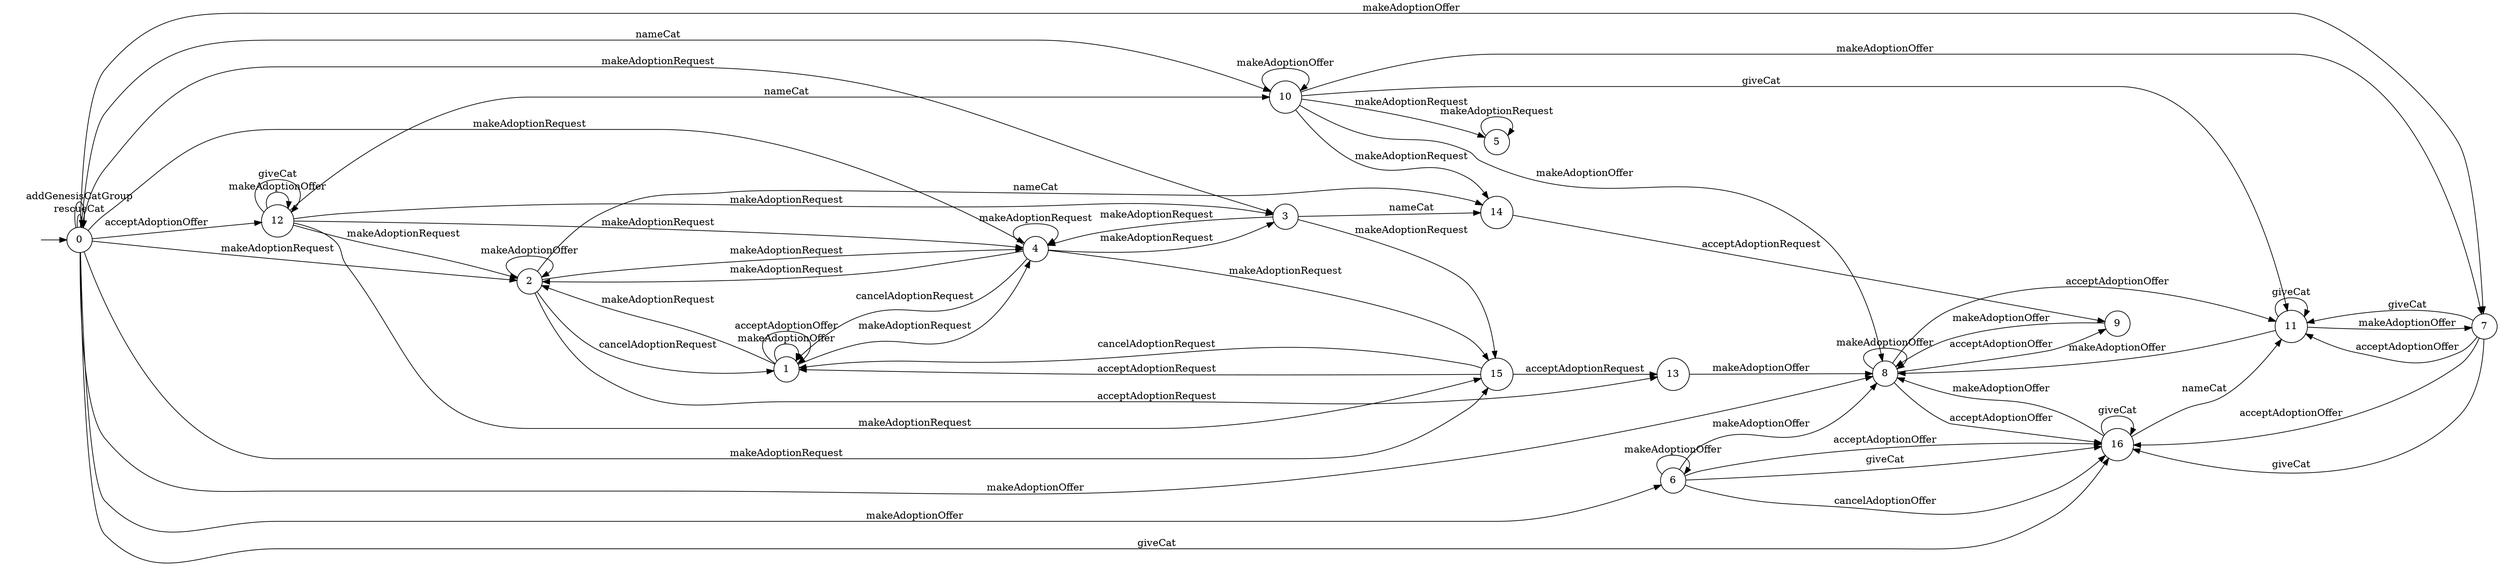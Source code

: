 digraph "./InvConPlus/Dapp-Automata-data/result/model/0x60cd862c9c687a9de49aecdc3a99b74a4fc54ab6/MoonCatRescue/FSM-18" {
	graph [rankdir=LR]
	"" [label="" shape=plaintext]
	0 [label=0 shape=circle]
	10 [label=10 shape=circle]
	8 [label=8 shape=circle]
	7 [label=7 shape=circle]
	16 [label=16 shape=circle]
	11 [label=11 shape=circle]
	1 [label=1 shape=circle]
	9 [label=9 shape=circle]
	2 [label=2 shape=circle]
	13 [label=13 shape=circle]
	15 [label=15 shape=circle]
	12 [label=12 shape=circle]
	6 [label=6 shape=circle]
	4 [label=4 shape=circle]
	5 [label=5 shape=circle]
	3 [label=3 shape=circle]
	14 [label=14 shape=circle]
	"" -> 0 [label=""]
	0 -> 0 [label=rescueCat]
	0 -> 10 [label=nameCat]
	0 -> 6 [label=makeAdoptionOffer]
	0 -> 7 [label=makeAdoptionOffer]
	0 -> 8 [label=makeAdoptionOffer]
	0 -> 12 [label=acceptAdoptionOffer]
	0 -> 16 [label=giveCat]
	0 -> 4 [label=makeAdoptionRequest]
	0 -> 15 [label=makeAdoptionRequest]
	0 -> 3 [label=makeAdoptionRequest]
	0 -> 2 [label=makeAdoptionRequest]
	0 -> 0 [label=addGenesisCatGroup]
	15 -> 1 [label=acceptAdoptionRequest]
	15 -> 13 [label=acceptAdoptionRequest]
	15 -> 1 [label=cancelAdoptionRequest]
	5 -> 5 [label=makeAdoptionRequest]
	4 -> 4 [label=makeAdoptionRequest]
	4 -> 15 [label=makeAdoptionRequest]
	4 -> 3 [label=makeAdoptionRequest]
	4 -> 2 [label=makeAdoptionRequest]
	4 -> 1 [label=cancelAdoptionRequest]
	3 -> 14 [label=nameCat]
	3 -> 4 [label=makeAdoptionRequest]
	3 -> 15 [label=makeAdoptionRequest]
	16 -> 11 [label=nameCat]
	16 -> 8 [label=makeAdoptionOffer]
	16 -> 16 [label=giveCat]
	13 -> 8 [label=makeAdoptionOffer]
	12 -> 10 [label=nameCat]
	12 -> 12 [label=makeAdoptionOffer]
	12 -> 12 [label=giveCat]
	12 -> 4 [label=makeAdoptionRequest]
	12 -> 15 [label=makeAdoptionRequest]
	12 -> 3 [label=makeAdoptionRequest]
	12 -> 2 [label=makeAdoptionRequest]
	8 -> 8 [label=makeAdoptionOffer]
	8 -> 9 [label=acceptAdoptionOffer]
	8 -> 16 [label=acceptAdoptionOffer]
	8 -> 11 [label=acceptAdoptionOffer]
	7 -> 16 [label=acceptAdoptionOffer]
	7 -> 11 [label=acceptAdoptionOffer]
	7 -> 16 [label=giveCat]
	7 -> 11 [label=giveCat]
	6 -> 6 [label=makeAdoptionOffer]
	6 -> 8 [label=makeAdoptionOffer]
	6 -> 16 [label=cancelAdoptionOffer]
	6 -> 16 [label=acceptAdoptionOffer]
	6 -> 16 [label=giveCat]
	2 -> 14 [label=nameCat]
	2 -> 2 [label=makeAdoptionOffer]
	2 -> 4 [label=makeAdoptionRequest]
	2 -> 13 [label=acceptAdoptionRequest]
	2 -> 1 [label=cancelAdoptionRequest]
	1 -> 1 [label=makeAdoptionOffer]
	1 -> 1 [label=acceptAdoptionOffer]
	1 -> 4 [label=makeAdoptionRequest]
	1 -> 2 [label=makeAdoptionRequest]
	14 -> 9 [label=acceptAdoptionRequest]
	11 -> 7 [label=makeAdoptionOffer]
	11 -> 8 [label=makeAdoptionOffer]
	11 -> 11 [label=giveCat]
	10 -> 7 [label=makeAdoptionOffer]
	10 -> 8 [label=makeAdoptionOffer]
	10 -> 10 [label=makeAdoptionOffer]
	10 -> 11 [label=giveCat]
	10 -> 5 [label=makeAdoptionRequest]
	10 -> 14 [label=makeAdoptionRequest]
	9 -> 8 [label=makeAdoptionOffer]
}
